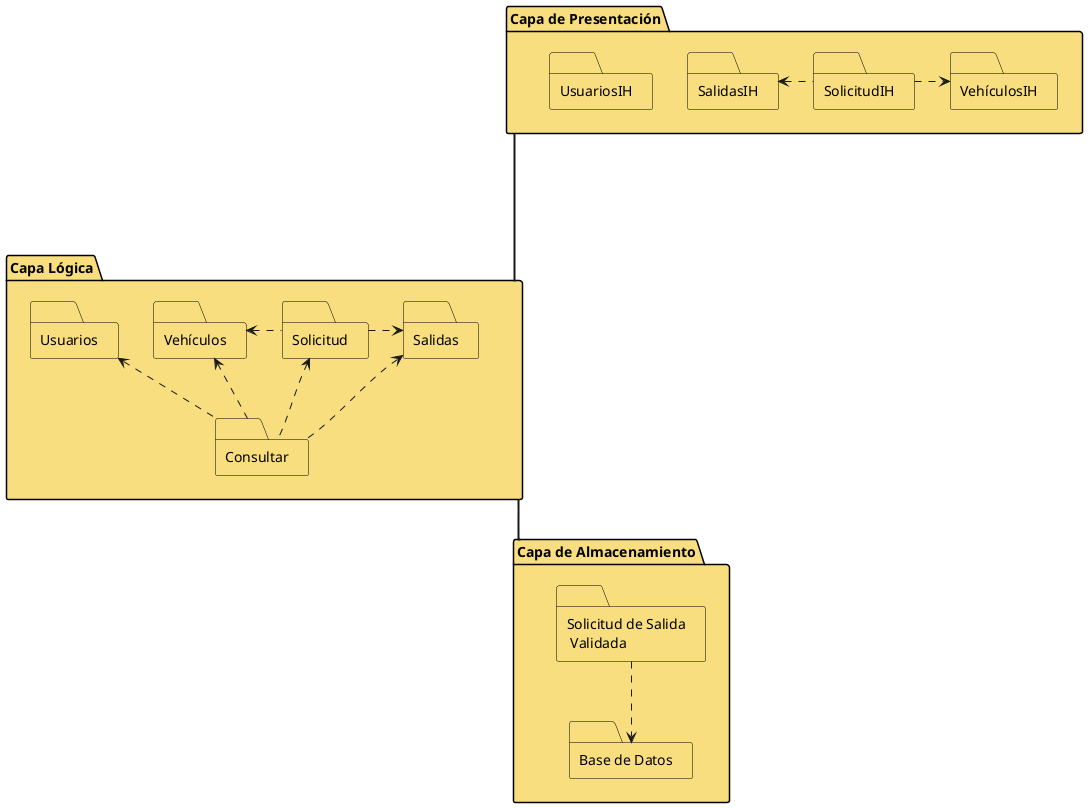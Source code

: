 @startuml Diagrama_Paquetes_01

skinparam folder {
    backgroundColor F8DE7E
    borderColor black
}


folder "Capa de Presentación" as C1{
    folder "SolicitudIH" as P1
    folder "VehículosIH" as P2
    folder "SalidasIH" as P3
    folder "UsuariosIH" as PEP1
}
folder "Capa Lógica" as C2{
    folder "Solicitud" as P4
    folder "Vehículos" as P5
    folder "Salidas" as P6 
    folder "Usuarios" as PEL1
    folder "Consultar" as P7
}
folder "Capa de Almacenamiento" as C3 {
    folder "Base de Datos" as B1
    folder "Solicitud de Salida\n Validada" as B2
}


C1====C2
C2===C3


P1 .right.> P2
P1 .left.> P3
P7 .up.>P4
P4 .right.>P6
P4 .left.>P5
P7 .up.>P5
P7 .up.>P6
P7 .up.>PEL1
B2 .down.> B1
@enduml